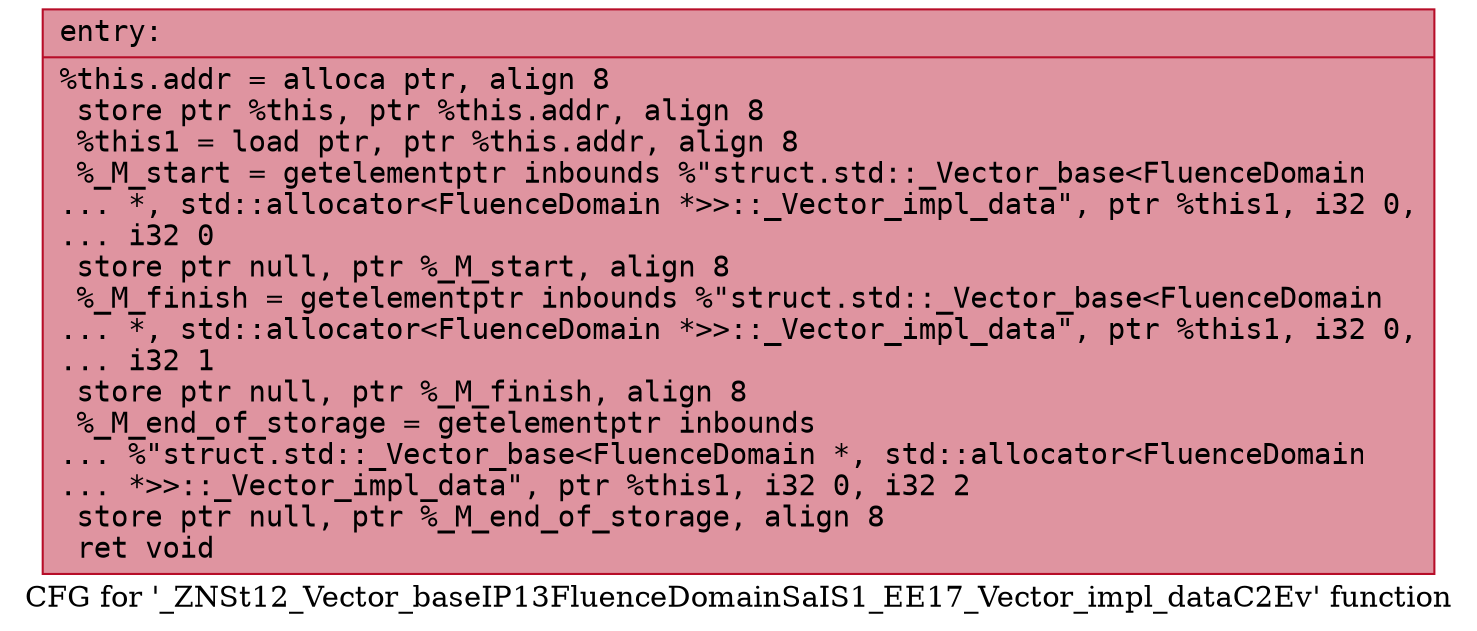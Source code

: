 digraph "CFG for '_ZNSt12_Vector_baseIP13FluenceDomainSaIS1_EE17_Vector_impl_dataC2Ev' function" {
	label="CFG for '_ZNSt12_Vector_baseIP13FluenceDomainSaIS1_EE17_Vector_impl_dataC2Ev' function";

	Node0x564271a2fdf0 [shape=record,color="#b70d28ff", style=filled, fillcolor="#b70d2870" fontname="Courier",label="{entry:\l|  %this.addr = alloca ptr, align 8\l  store ptr %this, ptr %this.addr, align 8\l  %this1 = load ptr, ptr %this.addr, align 8\l  %_M_start = getelementptr inbounds %\"struct.std::_Vector_base\<FluenceDomain\l... *, std::allocator\<FluenceDomain *\>\>::_Vector_impl_data\", ptr %this1, i32 0,\l... i32 0\l  store ptr null, ptr %_M_start, align 8\l  %_M_finish = getelementptr inbounds %\"struct.std::_Vector_base\<FluenceDomain\l... *, std::allocator\<FluenceDomain *\>\>::_Vector_impl_data\", ptr %this1, i32 0,\l... i32 1\l  store ptr null, ptr %_M_finish, align 8\l  %_M_end_of_storage = getelementptr inbounds\l... %\"struct.std::_Vector_base\<FluenceDomain *, std::allocator\<FluenceDomain\l... *\>\>::_Vector_impl_data\", ptr %this1, i32 0, i32 2\l  store ptr null, ptr %_M_end_of_storage, align 8\l  ret void\l}"];
}
